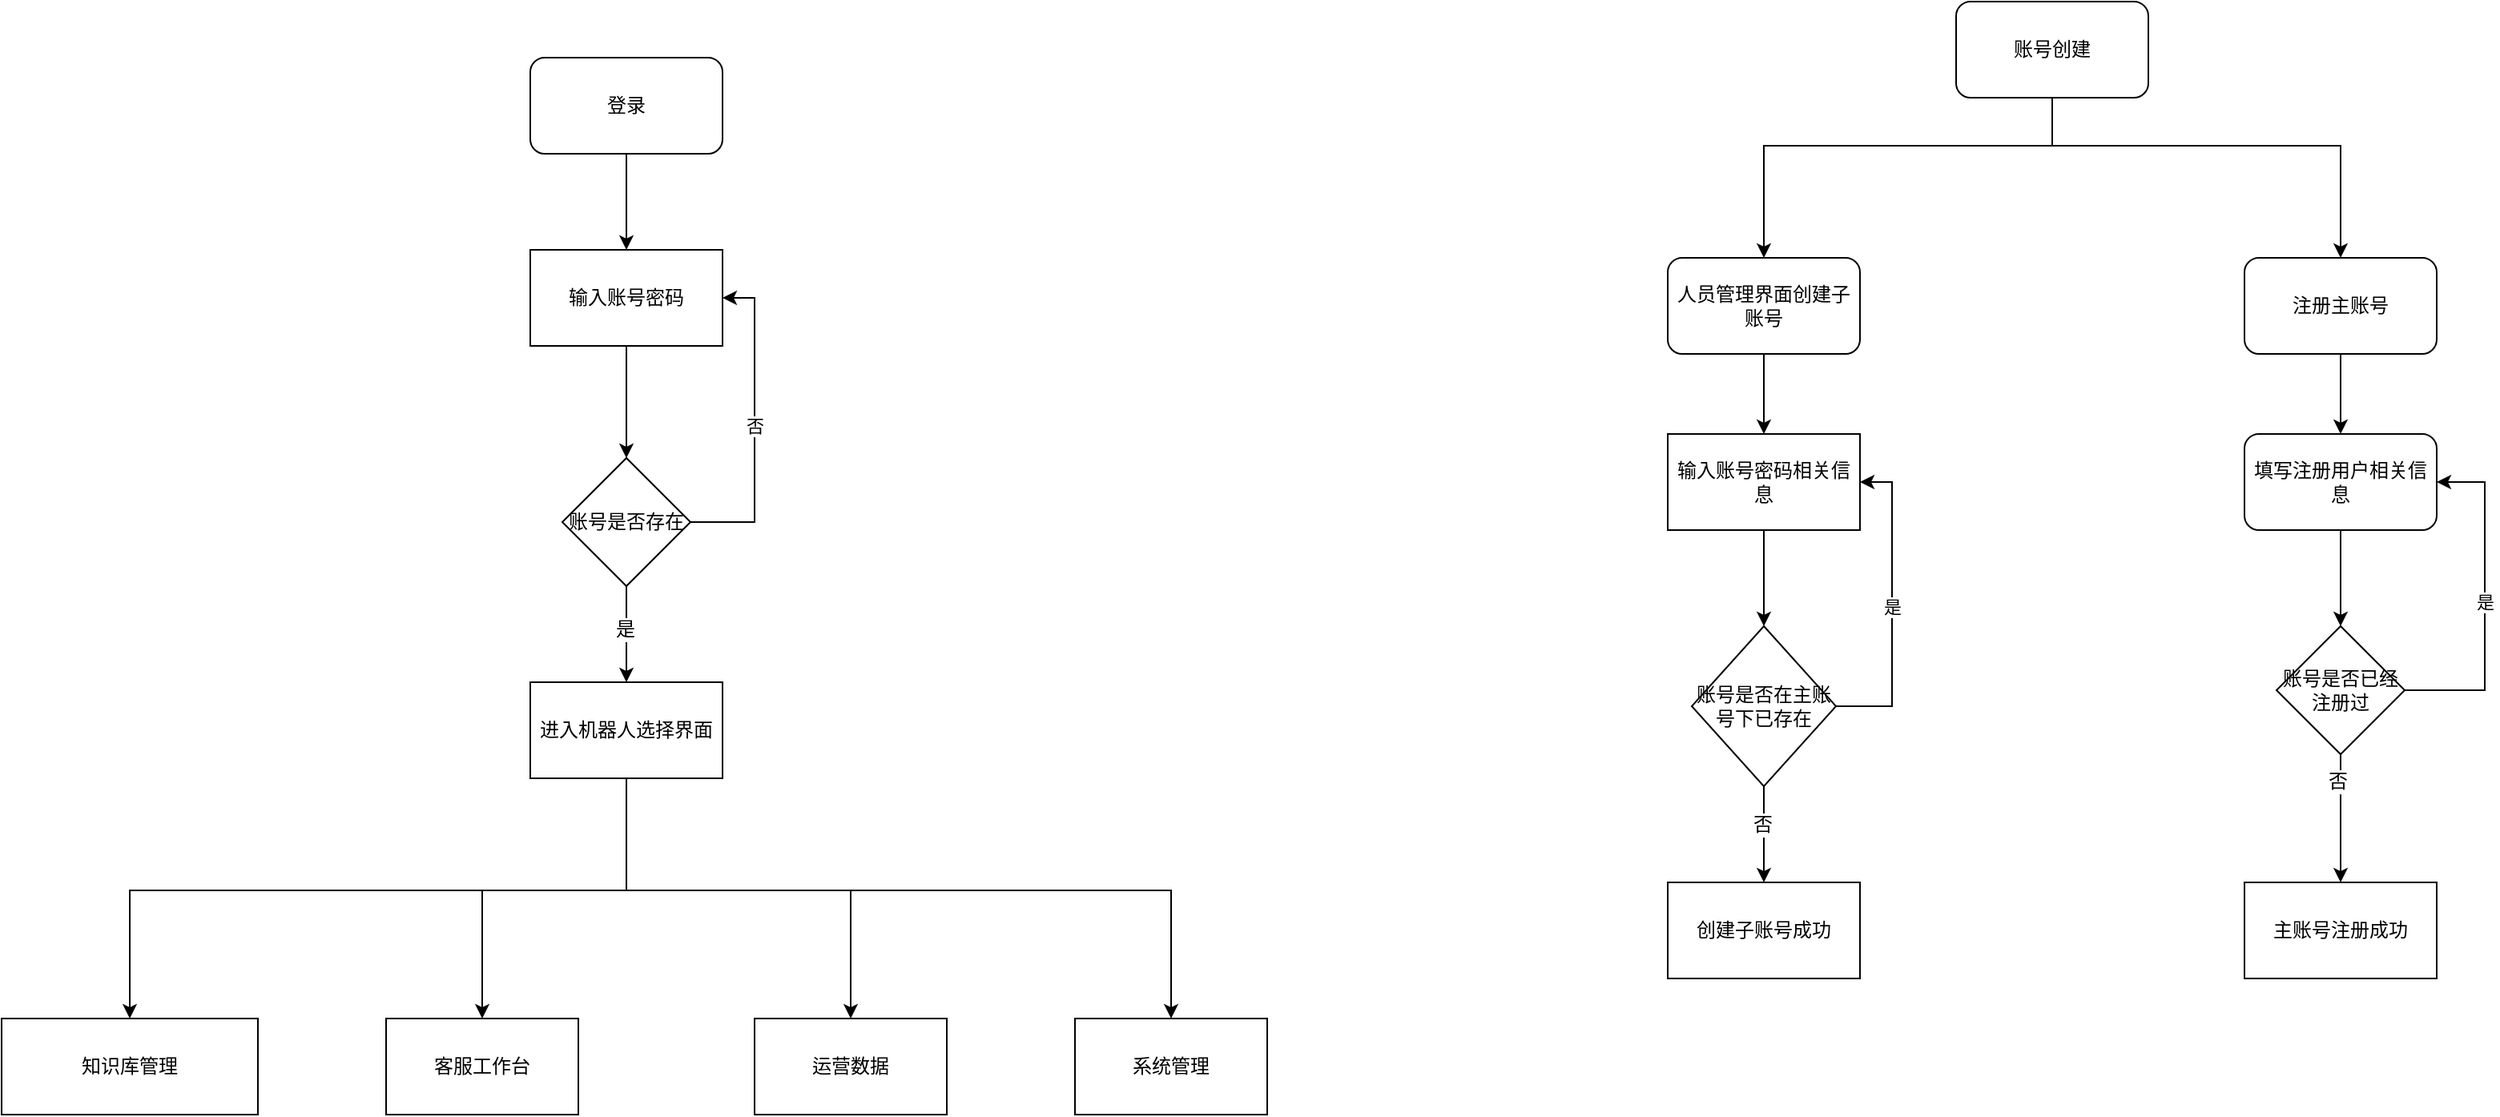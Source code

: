 <mxfile version="11.2.5" type="github" pages="3"><diagram id="4yu-I7fP2pmOIWUfq-cf" name="第 1 页"><mxGraphModel dx="2066" dy="1084" grid="1" gridSize="10" guides="1" tooltips="1" connect="1" arrows="1" fold="1" page="1" pageScale="1" pageWidth="3300" pageHeight="2339" math="0" shadow="0"><root><mxCell id="0"/><mxCell id="1" parent="0"/><mxCell id="o6ownYerXXe71A7F4dPQ-39" style="edgeStyle=orthogonalEdgeStyle;rounded=0;orthogonalLoop=1;jettySize=auto;html=1;entryX=0.5;entryY=0;entryDx=0;entryDy=0;" edge="1" parent="1" source="o6ownYerXXe71A7F4dPQ-40" target="o6ownYerXXe71A7F4dPQ-42"><mxGeometry relative="1" as="geometry"/></mxCell><mxCell id="o6ownYerXXe71A7F4dPQ-40" value="登录" style="rounded=1;whiteSpace=wrap;html=1;" vertex="1" parent="1"><mxGeometry x="370" y="110" width="120" height="60" as="geometry"/></mxCell><mxCell id="o6ownYerXXe71A7F4dPQ-41" style="edgeStyle=orthogonalEdgeStyle;rounded=0;orthogonalLoop=1;jettySize=auto;html=1;entryX=0.5;entryY=0;entryDx=0;entryDy=0;" edge="1" parent="1" source="o6ownYerXXe71A7F4dPQ-42" target="o6ownYerXXe71A7F4dPQ-46"><mxGeometry relative="1" as="geometry"/></mxCell><mxCell id="o6ownYerXXe71A7F4dPQ-42" value="输入账号密码" style="rounded=0;whiteSpace=wrap;html=1;" vertex="1" parent="1"><mxGeometry x="370" y="230" width="120" height="60" as="geometry"/></mxCell><mxCell id="o6ownYerXXe71A7F4dPQ-43" style="edgeStyle=orthogonalEdgeStyle;rounded=0;orthogonalLoop=1;jettySize=auto;html=1;entryX=0.5;entryY=0;entryDx=0;entryDy=0;" edge="1" parent="1" source="o6ownYerXXe71A7F4dPQ-46" target="o6ownYerXXe71A7F4dPQ-55"><mxGeometry relative="1" as="geometry"/></mxCell><mxCell id="o6ownYerXXe71A7F4dPQ-44" value="是" style="text;html=1;resizable=0;points=[];align=center;verticalAlign=middle;labelBackgroundColor=#ffffff;" vertex="1" connectable="0" parent="o6ownYerXXe71A7F4dPQ-43"><mxGeometry x="-0.1" y="-1" relative="1" as="geometry"><mxPoint as="offset"/></mxGeometry></mxCell><mxCell id="o6ownYerXXe71A7F4dPQ-45" value="否" style="edgeStyle=orthogonalEdgeStyle;rounded=0;orthogonalLoop=1;jettySize=auto;html=1;entryX=1;entryY=0.5;entryDx=0;entryDy=0;exitX=1;exitY=0.5;exitDx=0;exitDy=0;" edge="1" parent="1" source="o6ownYerXXe71A7F4dPQ-46" target="o6ownYerXXe71A7F4dPQ-42"><mxGeometry relative="1" as="geometry"><mxPoint x="500" y="260" as="targetPoint"/><Array as="points"><mxPoint x="510" y="400"/><mxPoint x="510" y="260"/></Array></mxGeometry></mxCell><mxCell id="o6ownYerXXe71A7F4dPQ-46" value="账号是否存在" style="rhombus;whiteSpace=wrap;html=1;" vertex="1" parent="1"><mxGeometry x="390" y="360" width="80" height="80" as="geometry"/></mxCell><mxCell id="o6ownYerXXe71A7F4dPQ-47" value="" style="edgeStyle=orthogonalEdgeStyle;rounded=0;orthogonalLoop=1;jettySize=auto;html=1;" edge="1" parent="1" source="o6ownYerXXe71A7F4dPQ-48" target="o6ownYerXXe71A7F4dPQ-50"><mxGeometry relative="1" as="geometry"/></mxCell><mxCell id="o6ownYerXXe71A7F4dPQ-48" value="注册主账号" style="rounded=1;whiteSpace=wrap;html=1;" vertex="1" parent="1"><mxGeometry x="1440" y="235" width="120" height="60" as="geometry"/></mxCell><mxCell id="o6ownYerXXe71A7F4dPQ-49" value="" style="edgeStyle=orthogonalEdgeStyle;rounded=0;orthogonalLoop=1;jettySize=auto;html=1;" edge="1" parent="1" source="o6ownYerXXe71A7F4dPQ-50" target="o6ownYerXXe71A7F4dPQ-63"><mxGeometry relative="1" as="geometry"/></mxCell><mxCell id="o6ownYerXXe71A7F4dPQ-50" value="填写注册用户相关信息" style="rounded=1;whiteSpace=wrap;html=1;" vertex="1" parent="1"><mxGeometry x="1440" y="345" width="120" height="60" as="geometry"/></mxCell><mxCell id="o6ownYerXXe71A7F4dPQ-51" style="edgeStyle=orthogonalEdgeStyle;rounded=0;orthogonalLoop=1;jettySize=auto;html=1;entryX=0.5;entryY=0;entryDx=0;entryDy=0;exitX=0.5;exitY=1;exitDx=0;exitDy=0;" edge="1" parent="1" source="o6ownYerXXe71A7F4dPQ-55" target="o6ownYerXXe71A7F4dPQ-57"><mxGeometry relative="1" as="geometry"><Array as="points"><mxPoint x="430" y="630"/><mxPoint x="340" y="630"/></Array></mxGeometry></mxCell><mxCell id="o6ownYerXXe71A7F4dPQ-52" style="edgeStyle=orthogonalEdgeStyle;rounded=0;orthogonalLoop=1;jettySize=auto;html=1;entryX=0.5;entryY=0;entryDx=0;entryDy=0;exitX=0.5;exitY=1;exitDx=0;exitDy=0;" edge="1" parent="1" source="o6ownYerXXe71A7F4dPQ-55" target="o6ownYerXXe71A7F4dPQ-58"><mxGeometry relative="1" as="geometry"><Array as="points"><mxPoint x="430" y="630"/><mxPoint x="570" y="630"/></Array></mxGeometry></mxCell><mxCell id="o6ownYerXXe71A7F4dPQ-53" style="edgeStyle=orthogonalEdgeStyle;rounded=0;orthogonalLoop=1;jettySize=auto;html=1;entryX=0.5;entryY=0;entryDx=0;entryDy=0;exitX=0.5;exitY=1;exitDx=0;exitDy=0;" edge="1" parent="1" source="o6ownYerXXe71A7F4dPQ-55" target="o6ownYerXXe71A7F4dPQ-59"><mxGeometry relative="1" as="geometry"><mxPoint x="190" y="540" as="sourcePoint"/><Array as="points"><mxPoint x="430" y="630"/><mxPoint x="770" y="630"/></Array></mxGeometry></mxCell><mxCell id="o6ownYerXXe71A7F4dPQ-54" style="edgeStyle=orthogonalEdgeStyle;rounded=0;orthogonalLoop=1;jettySize=auto;html=1;entryX=0.5;entryY=0;entryDx=0;entryDy=0;" edge="1" parent="1" source="o6ownYerXXe71A7F4dPQ-55" target="o6ownYerXXe71A7F4dPQ-56"><mxGeometry relative="1" as="geometry"><Array as="points"><mxPoint x="430" y="630"/><mxPoint x="120" y="630"/></Array></mxGeometry></mxCell><mxCell id="o6ownYerXXe71A7F4dPQ-55" value="进入机器人选择界面" style="rounded=0;whiteSpace=wrap;html=1;" vertex="1" parent="1"><mxGeometry x="370" y="500" width="120" height="60" as="geometry"/></mxCell><mxCell id="o6ownYerXXe71A7F4dPQ-56" value="知识库管理" style="rounded=0;whiteSpace=wrap;html=1;" vertex="1" parent="1"><mxGeometry x="40" y="710" width="160" height="60" as="geometry"/></mxCell><mxCell id="o6ownYerXXe71A7F4dPQ-57" value="客服工作台" style="rounded=0;whiteSpace=wrap;html=1;" vertex="1" parent="1"><mxGeometry x="280" y="710" width="120" height="60" as="geometry"/></mxCell><mxCell id="o6ownYerXXe71A7F4dPQ-58" value="运营数据" style="rounded=0;whiteSpace=wrap;html=1;" vertex="1" parent="1"><mxGeometry x="510" y="710" width="120" height="60" as="geometry"/></mxCell><mxCell id="o6ownYerXXe71A7F4dPQ-59" value="系统管理" style="rounded=0;whiteSpace=wrap;html=1;" vertex="1" parent="1"><mxGeometry x="710" y="710" width="120" height="60" as="geometry"/></mxCell><mxCell id="o6ownYerXXe71A7F4dPQ-60" value="" style="edgeStyle=orthogonalEdgeStyle;rounded=0;orthogonalLoop=1;jettySize=auto;html=1;" edge="1" parent="1" source="o6ownYerXXe71A7F4dPQ-63" target="o6ownYerXXe71A7F4dPQ-64"><mxGeometry relative="1" as="geometry"/></mxCell><mxCell id="o6ownYerXXe71A7F4dPQ-61" value="否" style="text;html=1;resizable=0;points=[];align=center;verticalAlign=middle;labelBackgroundColor=#ffffff;" vertex="1" connectable="0" parent="o6ownYerXXe71A7F4dPQ-60"><mxGeometry x="-0.575" y="-2" relative="1" as="geometry"><mxPoint as="offset"/></mxGeometry></mxCell><mxCell id="o6ownYerXXe71A7F4dPQ-62" value="是" style="edgeStyle=orthogonalEdgeStyle;rounded=0;orthogonalLoop=1;jettySize=auto;html=1;entryX=1;entryY=0.5;entryDx=0;entryDy=0;exitX=1;exitY=0.5;exitDx=0;exitDy=0;" edge="1" parent="1" source="o6ownYerXXe71A7F4dPQ-63" target="o6ownYerXXe71A7F4dPQ-50"><mxGeometry relative="1" as="geometry"><Array as="points"><mxPoint x="1590" y="505"/><mxPoint x="1590" y="375"/></Array></mxGeometry></mxCell><mxCell id="o6ownYerXXe71A7F4dPQ-63" value="账号是否已经注册过" style="rhombus;whiteSpace=wrap;html=1;" vertex="1" parent="1"><mxGeometry x="1460" y="465" width="80" height="80" as="geometry"/></mxCell><mxCell id="o6ownYerXXe71A7F4dPQ-64" value="主账号注册成功" style="rounded=0;whiteSpace=wrap;html=1;" vertex="1" parent="1"><mxGeometry x="1440" y="625" width="120" height="60" as="geometry"/></mxCell><mxCell id="o6ownYerXXe71A7F4dPQ-65" value="" style="edgeStyle=orthogonalEdgeStyle;rounded=0;orthogonalLoop=1;jettySize=auto;html=1;" edge="1" parent="1" source="o6ownYerXXe71A7F4dPQ-66" target="o6ownYerXXe71A7F4dPQ-68"><mxGeometry relative="1" as="geometry"/></mxCell><mxCell id="o6ownYerXXe71A7F4dPQ-66" value="人员管理界面创建子账号" style="rounded=1;whiteSpace=wrap;html=1;" vertex="1" parent="1"><mxGeometry x="1080" y="235" width="120" height="60" as="geometry"/></mxCell><mxCell id="o6ownYerXXe71A7F4dPQ-67" value="" style="edgeStyle=orthogonalEdgeStyle;rounded=0;orthogonalLoop=1;jettySize=auto;html=1;" edge="1" parent="1" source="o6ownYerXXe71A7F4dPQ-68" target="o6ownYerXXe71A7F4dPQ-72"><mxGeometry relative="1" as="geometry"/></mxCell><mxCell id="o6ownYerXXe71A7F4dPQ-68" value="输入账号密码相关信息" style="rounded=0;whiteSpace=wrap;html=1;" vertex="1" parent="1"><mxGeometry x="1080" y="345" width="120" height="60" as="geometry"/></mxCell><mxCell id="o6ownYerXXe71A7F4dPQ-69" value="是" style="edgeStyle=orthogonalEdgeStyle;rounded=0;orthogonalLoop=1;jettySize=auto;html=1;entryX=1;entryY=0.5;entryDx=0;entryDy=0;" edge="1" parent="1" source="o6ownYerXXe71A7F4dPQ-72" target="o6ownYerXXe71A7F4dPQ-68"><mxGeometry relative="1" as="geometry"><Array as="points"><mxPoint x="1220" y="515"/><mxPoint x="1220" y="375"/></Array></mxGeometry></mxCell><mxCell id="o6ownYerXXe71A7F4dPQ-70" value="" style="edgeStyle=orthogonalEdgeStyle;rounded=0;orthogonalLoop=1;jettySize=auto;html=1;" edge="1" parent="1" source="o6ownYerXXe71A7F4dPQ-72" target="o6ownYerXXe71A7F4dPQ-73"><mxGeometry relative="1" as="geometry"/></mxCell><mxCell id="o6ownYerXXe71A7F4dPQ-71" value="否" style="text;html=1;resizable=0;points=[];align=center;verticalAlign=middle;labelBackgroundColor=#ffffff;" vertex="1" connectable="0" parent="o6ownYerXXe71A7F4dPQ-70"><mxGeometry x="-0.2" y="-1" relative="1" as="geometry"><mxPoint as="offset"/></mxGeometry></mxCell><mxCell id="o6ownYerXXe71A7F4dPQ-72" value="账号是否在主账号下已存在" style="rhombus;whiteSpace=wrap;html=1;" vertex="1" parent="1"><mxGeometry x="1095" y="465" width="90" height="100" as="geometry"/></mxCell><mxCell id="o6ownYerXXe71A7F4dPQ-73" value="创建子账号成功" style="rounded=0;whiteSpace=wrap;html=1;" vertex="1" parent="1"><mxGeometry x="1080" y="625" width="120" height="60" as="geometry"/></mxCell><mxCell id="o6ownYerXXe71A7F4dPQ-74" style="edgeStyle=orthogonalEdgeStyle;rounded=0;orthogonalLoop=1;jettySize=auto;html=1;entryX=0.5;entryY=0;entryDx=0;entryDy=0;" edge="1" parent="1" source="o6ownYerXXe71A7F4dPQ-76" target="o6ownYerXXe71A7F4dPQ-66"><mxGeometry relative="1" as="geometry"><Array as="points"><mxPoint x="1320" y="165"/><mxPoint x="1140" y="165"/></Array></mxGeometry></mxCell><mxCell id="o6ownYerXXe71A7F4dPQ-75" value="" style="edgeStyle=orthogonalEdgeStyle;rounded=0;orthogonalLoop=1;jettySize=auto;html=1;entryX=0.5;entryY=0;entryDx=0;entryDy=0;" edge="1" parent="1" source="o6ownYerXXe71A7F4dPQ-76" target="o6ownYerXXe71A7F4dPQ-48"><mxGeometry relative="1" as="geometry"><mxPoint x="1320" y="215" as="targetPoint"/><Array as="points"><mxPoint x="1320" y="165"/><mxPoint x="1500" y="165"/></Array></mxGeometry></mxCell><mxCell id="o6ownYerXXe71A7F4dPQ-76" value="账号创建" style="rounded=1;whiteSpace=wrap;html=1;fillColor=#ffffff;" vertex="1" parent="1"><mxGeometry x="1260" y="75" width="120" height="60" as="geometry"/></mxCell></root></mxGraphModel></diagram><diagram id="efcP3kPmUKLdeeVnryXC" name="第 2 页"><mxGraphModel dx="2066" dy="1084" grid="1" gridSize="10" guides="1" tooltips="1" connect="1" arrows="1" fold="1" page="1" pageScale="1" pageWidth="3300" pageHeight="2339" math="0" shadow="0"><root><mxCell id="QxZWdDMmEj1ui6j7b_4M-0"/><mxCell id="QxZWdDMmEj1ui6j7b_4M-1" parent="QxZWdDMmEj1ui6j7b_4M-0"/><mxCell id="G0f8pveVnyR9JYDoNXZs-0" style="edgeStyle=orthogonalEdgeStyle;rounded=0;orthogonalLoop=1;jettySize=auto;html=1;entryX=0.5;entryY=0;entryDx=0;entryDy=0;" edge="1" parent="QxZWdDMmEj1ui6j7b_4M-1" source="G0f8pveVnyR9JYDoNXZs-3" target="G0f8pveVnyR9JYDoNXZs-4"><mxGeometry relative="1" as="geometry"/></mxCell><mxCell id="G0f8pveVnyR9JYDoNXZs-1" style="edgeStyle=orthogonalEdgeStyle;rounded=0;orthogonalLoop=1;jettySize=auto;html=1;exitX=1;exitY=0.5;exitDx=0;exitDy=0;entryX=0.5;entryY=0;entryDx=0;entryDy=0;" edge="1" parent="QxZWdDMmEj1ui6j7b_4M-1" source="G0f8pveVnyR9JYDoNXZs-4" target="G0f8pveVnyR9JYDoNXZs-12"><mxGeometry relative="1" as="geometry"/></mxCell><mxCell id="G0f8pveVnyR9JYDoNXZs-2" value="否" style="text;html=1;resizable=0;points=[];align=center;verticalAlign=middle;labelBackgroundColor=#ffffff;" vertex="1" connectable="0" parent="G0f8pveVnyR9JYDoNXZs-1"><mxGeometry x="0.083" y="2" relative="1" as="geometry"><mxPoint as="offset"/></mxGeometry></mxCell><mxCell id="G0f8pveVnyR9JYDoNXZs-3" value="权限校验进入" style="rounded=0;whiteSpace=wrap;html=1;" vertex="1" parent="QxZWdDMmEj1ui6j7b_4M-1"><mxGeometry x="600" y="100" width="120" height="60" as="geometry"/></mxCell><mxCell id="G0f8pveVnyR9JYDoNXZs-4" value="接口是否校验" style="rhombus;whiteSpace=wrap;html=1;" vertex="1" parent="QxZWdDMmEj1ui6j7b_4M-1"><mxGeometry x="600" y="210" width="120" height="80" as="geometry"/></mxCell><mxCell id="G0f8pveVnyR9JYDoNXZs-5" style="edgeStyle=orthogonalEdgeStyle;rounded=0;orthogonalLoop=1;jettySize=auto;html=1;entryX=0.5;entryY=0;entryDx=0;entryDy=0;" edge="1" parent="QxZWdDMmEj1ui6j7b_4M-1" source="G0f8pveVnyR9JYDoNXZs-6" target="G0f8pveVnyR9JYDoNXZs-18"><mxGeometry relative="1" as="geometry"/></mxCell><mxCell id="G0f8pveVnyR9JYDoNXZs-6" value="执行权限校验" style="rounded=0;whiteSpace=wrap;html=1;" vertex="1" parent="QxZWdDMmEj1ui6j7b_4M-1"><mxGeometry x="600" y="360" width="120" height="60" as="geometry"/></mxCell><mxCell id="G0f8pveVnyR9JYDoNXZs-7" style="edgeStyle=orthogonalEdgeStyle;rounded=0;orthogonalLoop=1;jettySize=auto;html=1;entryX=0;entryY=0.5;entryDx=0;entryDy=0;" edge="1" parent="QxZWdDMmEj1ui6j7b_4M-1" source="G0f8pveVnyR9JYDoNXZs-10" target="G0f8pveVnyR9JYDoNXZs-12"><mxGeometry relative="1" as="geometry"/></mxCell><mxCell id="G0f8pveVnyR9JYDoNXZs-8" value="通过" style="text;html=1;resizable=0;points=[];align=center;verticalAlign=middle;labelBackgroundColor=#ffffff;" vertex="1" connectable="0" parent="G0f8pveVnyR9JYDoNXZs-7"><mxGeometry x="-0.327" y="2" relative="1" as="geometry"><mxPoint as="offset"/></mxGeometry></mxCell><mxCell id="G0f8pveVnyR9JYDoNXZs-9" value="否" style="edgeStyle=orthogonalEdgeStyle;rounded=0;orthogonalLoop=1;jettySize=auto;html=1;exitX=0.5;exitY=1;exitDx=0;exitDy=0;" edge="1" parent="QxZWdDMmEj1ui6j7b_4M-1" source="G0f8pveVnyR9JYDoNXZs-10" target="G0f8pveVnyR9JYDoNXZs-19"><mxGeometry relative="1" as="geometry"/></mxCell><mxCell id="G0f8pveVnyR9JYDoNXZs-10" value="权限校验通过" style="rhombus;whiteSpace=wrap;html=1;" vertex="1" parent="QxZWdDMmEj1ui6j7b_4M-1"><mxGeometry x="600" y="610" width="120" height="80" as="geometry"/></mxCell><mxCell id="G0f8pveVnyR9JYDoNXZs-11" style="edgeStyle=orthogonalEdgeStyle;rounded=0;orthogonalLoop=1;jettySize=auto;html=1;entryX=0.5;entryY=0;entryDx=0;entryDy=0;" edge="1" parent="QxZWdDMmEj1ui6j7b_4M-1" source="G0f8pveVnyR9JYDoNXZs-12" target="G0f8pveVnyR9JYDoNXZs-22"><mxGeometry relative="1" as="geometry"/></mxCell><mxCell id="G0f8pveVnyR9JYDoNXZs-12" value="执行业务服务" style="rounded=0;whiteSpace=wrap;html=1;" vertex="1" parent="QxZWdDMmEj1ui6j7b_4M-1"><mxGeometry x="833" y="620" width="120" height="60" as="geometry"/></mxCell><mxCell id="G0f8pveVnyR9JYDoNXZs-13" value="是" style="endArrow=classic;html=1;" edge="1" parent="QxZWdDMmEj1ui6j7b_4M-1"><mxGeometry width="50" height="50" relative="1" as="geometry"><mxPoint x="660" y="290" as="sourcePoint"/><mxPoint x="660" y="360" as="targetPoint"/><Array as="points"><mxPoint x="660" y="360"/></Array></mxGeometry></mxCell><mxCell id="G0f8pveVnyR9JYDoNXZs-14" value="抛出异常" style="rounded=0;whiteSpace=wrap;html=1;" vertex="1" parent="QxZWdDMmEj1ui6j7b_4M-1"><mxGeometry x="430" y="490" width="120" height="60" as="geometry"/></mxCell><mxCell id="G0f8pveVnyR9JYDoNXZs-15" value="是" style="edgeStyle=orthogonalEdgeStyle;rounded=0;orthogonalLoop=1;jettySize=auto;html=1;entryX=1;entryY=0.5;entryDx=0;entryDy=0;" edge="1" parent="QxZWdDMmEj1ui6j7b_4M-1" source="G0f8pveVnyR9JYDoNXZs-18" target="G0f8pveVnyR9JYDoNXZs-14"><mxGeometry relative="1" as="geometry"/></mxCell><mxCell id="G0f8pveVnyR9JYDoNXZs-16" style="edgeStyle=orthogonalEdgeStyle;rounded=0;orthogonalLoop=1;jettySize=auto;html=1;exitX=0.5;exitY=1;exitDx=0;exitDy=0;entryX=0.5;entryY=0;entryDx=0;entryDy=0;" edge="1" parent="QxZWdDMmEj1ui6j7b_4M-1" source="G0f8pveVnyR9JYDoNXZs-18" target="G0f8pveVnyR9JYDoNXZs-10"><mxGeometry relative="1" as="geometry"/></mxCell><mxCell id="G0f8pveVnyR9JYDoNXZs-17" value="否" style="text;html=1;resizable=0;points=[];align=center;verticalAlign=middle;labelBackgroundColor=#ffffff;" vertex="1" connectable="0" parent="G0f8pveVnyR9JYDoNXZs-16"><mxGeometry x="-0.32" relative="1" as="geometry"><mxPoint as="offset"/></mxGeometry></mxCell><mxCell id="G0f8pveVnyR9JYDoNXZs-18" value="是否有异常" style="rhombus;whiteSpace=wrap;html=1;" vertex="1" parent="QxZWdDMmEj1ui6j7b_4M-1"><mxGeometry x="600" y="480" width="120" height="80" as="geometry"/></mxCell><mxCell id="G0f8pveVnyR9JYDoNXZs-19" value="抛出异常" style="rounded=0;whiteSpace=wrap;html=1;" vertex="1" parent="QxZWdDMmEj1ui6j7b_4M-1"><mxGeometry x="600" y="760" width="120" height="60" as="geometry"/></mxCell><mxCell id="G0f8pveVnyR9JYDoNXZs-20" value="否" style="edgeStyle=orthogonalEdgeStyle;rounded=0;orthogonalLoop=1;jettySize=auto;html=1;exitX=0.5;exitY=1;exitDx=0;exitDy=0;" edge="1" parent="QxZWdDMmEj1ui6j7b_4M-1" source="G0f8pveVnyR9JYDoNXZs-22" target="G0f8pveVnyR9JYDoNXZs-23"><mxGeometry relative="1" as="geometry"/></mxCell><mxCell id="G0f8pveVnyR9JYDoNXZs-21" value="是" style="edgeStyle=orthogonalEdgeStyle;rounded=0;orthogonalLoop=1;jettySize=auto;html=1;exitX=1;exitY=0.5;exitDx=0;exitDy=0;entryX=0;entryY=0.5;entryDx=0;entryDy=0;" edge="1" parent="QxZWdDMmEj1ui6j7b_4M-1" source="G0f8pveVnyR9JYDoNXZs-22" target="G0f8pveVnyR9JYDoNXZs-24"><mxGeometry relative="1" as="geometry"/></mxCell><mxCell id="G0f8pveVnyR9JYDoNXZs-22" value="是否有异常" style="rhombus;whiteSpace=wrap;html=1;" vertex="1" parent="QxZWdDMmEj1ui6j7b_4M-1"><mxGeometry x="833" y="740" width="120" height="80" as="geometry"/></mxCell><mxCell id="G0f8pveVnyR9JYDoNXZs-23" value="结果返回" style="rounded=0;whiteSpace=wrap;html=1;" vertex="1" parent="QxZWdDMmEj1ui6j7b_4M-1"><mxGeometry x="833" y="880" width="120" height="60" as="geometry"/></mxCell><mxCell id="G0f8pveVnyR9JYDoNXZs-24" value="抛出异常" style="rounded=0;whiteSpace=wrap;html=1;" vertex="1" parent="QxZWdDMmEj1ui6j7b_4M-1"><mxGeometry x="1030" y="750" width="120" height="60" as="geometry"/></mxCell></root></mxGraphModel></diagram><diagram id="7bMTc8mylpo92-0J4rBh" name="第 3 页"><mxGraphModel dx="2066" dy="1084" grid="1" gridSize="10" guides="1" tooltips="1" connect="1" arrows="1" fold="1" page="1" pageScale="1" pageWidth="3300" pageHeight="2339" math="0" shadow="0"><root><mxCell id="1jFSZwMZ8JVFFdRL8FQg-0"/><mxCell id="1jFSZwMZ8JVFFdRL8FQg-1" parent="1jFSZwMZ8JVFFdRL8FQg-0"/><mxCell id="1jFSZwMZ8JVFFdRL8FQg-2" style="edgeStyle=orthogonalEdgeStyle;rounded=0;orthogonalLoop=1;jettySize=auto;html=1;entryX=0.5;entryY=0;entryDx=0;entryDy=0;" edge="1" parent="1jFSZwMZ8JVFFdRL8FQg-1" source="1jFSZwMZ8JVFFdRL8FQg-3" target="1jFSZwMZ8JVFFdRL8FQg-14"><mxGeometry relative="1" as="geometry"/></mxCell><mxCell id="1jFSZwMZ8JVFFdRL8FQg-3" value="问题泛化" style="rounded=0;whiteSpace=wrap;html=1;" vertex="1" parent="1jFSZwMZ8JVFFdRL8FQg-1"><mxGeometry x="467" y="415" width="120" height="50" as="geometry"/></mxCell><mxCell id="1jFSZwMZ8JVFFdRL8FQg-4" value="泛化表" style="swimlane;fontStyle=0;childLayout=stackLayout;horizontal=1;startSize=26;fillColor=#e0e0e0;horizontalStack=0;resizeParent=1;resizeParentMax=0;resizeLast=0;collapsible=1;marginBottom=0;swimlaneFillColor=#ffffff;align=center;fontSize=14;" vertex="1" parent="1jFSZwMZ8JVFFdRL8FQg-1"><mxGeometry x="447" y="790" width="160" height="104" as="geometry"/></mxCell><mxCell id="1jFSZwMZ8JVFFdRL8FQg-5" value="Row 1" style="text;strokeColor=none;fillColor=none;spacingLeft=4;spacingRight=4;overflow=hidden;rotatable=0;points=[[0,0.5],[1,0.5]];portConstraint=eastwest;fontSize=12;" vertex="1" parent="1jFSZwMZ8JVFFdRL8FQg-4"><mxGeometry y="26" width="160" height="26" as="geometry"/></mxCell><mxCell id="1jFSZwMZ8JVFFdRL8FQg-6" value="Row 2" style="text;strokeColor=none;fillColor=none;spacingLeft=4;spacingRight=4;overflow=hidden;rotatable=0;points=[[0,0.5],[1,0.5]];portConstraint=eastwest;fontSize=12;" vertex="1" parent="1jFSZwMZ8JVFFdRL8FQg-4"><mxGeometry y="52" width="160" height="26" as="geometry"/></mxCell><mxCell id="1jFSZwMZ8JVFFdRL8FQg-7" value="Row 3" style="text;strokeColor=none;fillColor=none;spacingLeft=4;spacingRight=4;overflow=hidden;rotatable=0;points=[[0,0.5],[1,0.5]];portConstraint=eastwest;fontSize=12;" vertex="1" parent="1jFSZwMZ8JVFFdRL8FQg-4"><mxGeometry y="78" width="160" height="26" as="geometry"/></mxCell><mxCell id="1jFSZwMZ8JVFFdRL8FQg-8" value="从接口拿到数据" style="edgeStyle=orthogonalEdgeStyle;rounded=0;orthogonalLoop=1;jettySize=auto;html=1;entryX=1.013;entryY=0.269;entryDx=0;entryDy=0;entryPerimeter=0;" edge="1" parent="1jFSZwMZ8JVFFdRL8FQg-1" source="1jFSZwMZ8JVFFdRL8FQg-9" target="1jFSZwMZ8JVFFdRL8FQg-6"><mxGeometry relative="1" as="geometry"><mxPoint x="767" y="680" as="targetPoint"/></mxGeometry></mxCell><mxCell id="1jFSZwMZ8JVFFdRL8FQg-9" value="接口" style="ellipse;shape=cloud;whiteSpace=wrap;html=1;" vertex="1" parent="1jFSZwMZ8JVFFdRL8FQg-1"><mxGeometry x="800" y="530" width="120" height="80" as="geometry"/></mxCell><mxCell id="1jFSZwMZ8JVFFdRL8FQg-10" style="edgeStyle=orthogonalEdgeStyle;rounded=0;orthogonalLoop=1;jettySize=auto;html=1;entryX=0.5;entryY=0;entryDx=0;entryDy=0;" edge="1" parent="1jFSZwMZ8JVFFdRL8FQg-1" source="1jFSZwMZ8JVFFdRL8FQg-14" target="1jFSZwMZ8JVFFdRL8FQg-4"><mxGeometry relative="1" as="geometry"/></mxCell><mxCell id="1jFSZwMZ8JVFFdRL8FQg-11" value="是" style="text;html=1;resizable=0;points=[];align=center;verticalAlign=middle;labelBackgroundColor=#ffffff;" vertex="1" connectable="0" parent="1jFSZwMZ8JVFFdRL8FQg-10"><mxGeometry x="-0.3" relative="1" as="geometry"><mxPoint as="offset"/></mxGeometry></mxCell><mxCell id="1jFSZwMZ8JVFFdRL8FQg-12" style="edgeStyle=orthogonalEdgeStyle;rounded=0;orthogonalLoop=1;jettySize=auto;html=1;entryX=0.1;entryY=0.688;entryDx=0;entryDy=0;entryPerimeter=0;" edge="1" parent="1jFSZwMZ8JVFFdRL8FQg-1" source="1jFSZwMZ8JVFFdRL8FQg-14" target="1jFSZwMZ8JVFFdRL8FQg-9"><mxGeometry relative="1" as="geometry"/></mxCell><mxCell id="1jFSZwMZ8JVFFdRL8FQg-13" value="否" style="text;html=1;resizable=0;points=[];align=center;verticalAlign=middle;labelBackgroundColor=#ffffff;" vertex="1" connectable="0" parent="1jFSZwMZ8JVFFdRL8FQg-12"><mxGeometry x="-0.331" y="1" relative="1" as="geometry"><mxPoint x="1" as="offset"/></mxGeometry></mxCell><mxCell id="1jFSZwMZ8JVFFdRL8FQg-14" value="数据是否在泛化表" style="rhombus;whiteSpace=wrap;html=1;" vertex="1" parent="1jFSZwMZ8JVFFdRL8FQg-1"><mxGeometry x="473.5" y="540" width="107" height="90" as="geometry"/></mxCell><mxCell id="1jFSZwMZ8JVFFdRL8FQg-15" style="edgeStyle=orthogonalEdgeStyle;rounded=0;orthogonalLoop=1;jettySize=auto;html=1;entryX=0.5;entryY=0;entryDx=0;entryDy=0;" edge="1" parent="1jFSZwMZ8JVFFdRL8FQg-1" source="1jFSZwMZ8JVFFdRL8FQg-16" target="1jFSZwMZ8JVFFdRL8FQg-3"><mxGeometry relative="1" as="geometry"><Array as="points"><mxPoint x="270" y="350"/><mxPoint x="527" y="350"/></Array></mxGeometry></mxCell><mxCell id="1jFSZwMZ8JVFFdRL8FQg-16" value="新增问题" style="rounded=1;whiteSpace=wrap;html=1;" vertex="1" parent="1jFSZwMZ8JVFFdRL8FQg-1"><mxGeometry x="210" y="260" width="120" height="60" as="geometry"/></mxCell><mxCell id="1jFSZwMZ8JVFFdRL8FQg-17" style="edgeStyle=orthogonalEdgeStyle;rounded=0;orthogonalLoop=1;jettySize=auto;html=1;entryX=0.5;entryY=0;entryDx=0;entryDy=0;" edge="1" parent="1jFSZwMZ8JVFFdRL8FQg-1" source="1jFSZwMZ8JVFFdRL8FQg-18" target="1jFSZwMZ8JVFFdRL8FQg-3"><mxGeometry relative="1" as="geometry"><Array as="points"><mxPoint x="480" y="350"/><mxPoint x="527" y="350"/></Array></mxGeometry></mxCell><mxCell id="1jFSZwMZ8JVFFdRL8FQg-18" value="编辑问题" style="rounded=1;whiteSpace=wrap;html=1;" vertex="1" parent="1jFSZwMZ8JVFFdRL8FQg-1"><mxGeometry x="430" y="260" width="120" height="60" as="geometry"/></mxCell><mxCell id="1jFSZwMZ8JVFFdRL8FQg-19" style="edgeStyle=orthogonalEdgeStyle;rounded=0;orthogonalLoop=1;jettySize=auto;html=1;entryX=0.5;entryY=0;entryDx=0;entryDy=0;" edge="1" parent="1jFSZwMZ8JVFFdRL8FQg-1" source="1jFSZwMZ8JVFFdRL8FQg-20" target="1jFSZwMZ8JVFFdRL8FQg-3"><mxGeometry relative="1" as="geometry"><Array as="points"><mxPoint x="670" y="350"/><mxPoint x="527" y="350"/></Array></mxGeometry></mxCell><mxCell id="1jFSZwMZ8JVFFdRL8FQg-20" value="批量导入" style="rounded=1;whiteSpace=wrap;html=1;" vertex="1" parent="1jFSZwMZ8JVFFdRL8FQg-1"><mxGeometry x="630" y="260" width="120" height="60" as="geometry"/></mxCell><mxCell id="1jFSZwMZ8JVFFdRL8FQg-21" style="edgeStyle=orthogonalEdgeStyle;rounded=0;orthogonalLoop=1;jettySize=auto;html=1;entryX=0.5;entryY=0;entryDx=0;entryDy=0;" edge="1" parent="1jFSZwMZ8JVFFdRL8FQg-1" source="1jFSZwMZ8JVFFdRL8FQg-22" target="1jFSZwMZ8JVFFdRL8FQg-3"><mxGeometry relative="1" as="geometry"><Array as="points"><mxPoint x="870" y="350"/><mxPoint x="527" y="350"/></Array></mxGeometry></mxCell><mxCell id="1jFSZwMZ8JVFFdRL8FQg-22" value="推荐相似问题" style="rounded=1;whiteSpace=wrap;html=1;" vertex="1" parent="1jFSZwMZ8JVFFdRL8FQg-1"><mxGeometry x="810" y="260" width="120" height="60" as="geometry"/></mxCell><mxCell id="1jFSZwMZ8JVFFdRL8FQg-23" value="&lt;font style=&quot;font-size: 20px&quot;&gt;相似问题泛化功能模块流程图&lt;/font&gt;" style="text;html=1;resizable=0;points=[];autosize=1;align=left;verticalAlign=top;spacingTop=-4;" vertex="1" parent="1jFSZwMZ8JVFFdRL8FQg-1"><mxGeometry x="410" y="990" width="280" height="20" as="geometry"/></mxCell></root></mxGraphModel></diagram></mxfile>